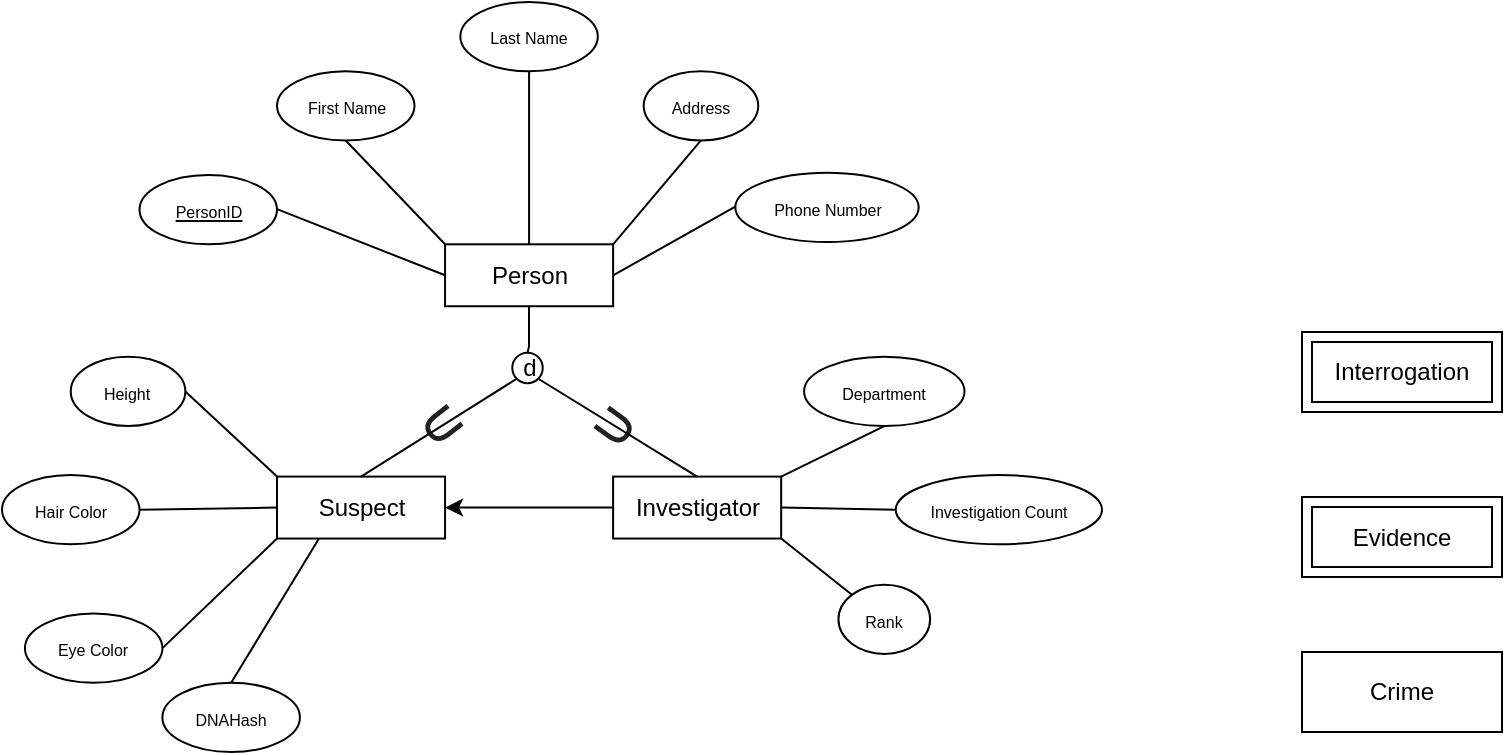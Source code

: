 <mxfile version="24.8.4">
  <diagram id="R2lEEEUBdFMjLlhIrx00" name="Page-1">
    <mxGraphModel dx="2963" dy="1649" grid="1" gridSize="10" guides="1" tooltips="1" connect="1" arrows="1" fold="1" page="1" pageScale="1" pageWidth="850" pageHeight="1100" math="0" shadow="0" extFonts="Permanent Marker^https://fonts.googleapis.com/css?family=Permanent+Marker">
      <root>
        <mxCell id="0" />
        <mxCell id="1" parent="0" />
        <mxCell id="z04AXw_WrLB0skWwdDPF-2" value="Crime" style="whiteSpace=wrap;html=1;align=center;" vertex="1" parent="1">
          <mxGeometry x="700" y="360" width="100" height="40" as="geometry" />
        </mxCell>
        <mxCell id="z04AXw_WrLB0skWwdDPF-3" value="Interrogation" style="shape=ext;margin=3;double=1;whiteSpace=wrap;html=1;align=center;" vertex="1" parent="1">
          <mxGeometry x="700" y="200" width="100" height="40" as="geometry" />
        </mxCell>
        <mxCell id="z04AXw_WrLB0skWwdDPF-4" value="Evidence" style="shape=ext;margin=3;double=1;whiteSpace=wrap;html=1;align=center;" vertex="1" parent="1">
          <mxGeometry x="700" y="282.5" width="100" height="40" as="geometry" />
        </mxCell>
        <mxCell id="z04AXw_WrLB0skWwdDPF-74" value="" style="group" vertex="1" connectable="0" parent="1">
          <mxGeometry x="50" y="35" width="550" height="375" as="geometry" />
        </mxCell>
        <mxCell id="z04AXw_WrLB0skWwdDPF-40" value="&lt;font style=&quot;font-size: 8px;&quot;&gt;PersonID&lt;/font&gt;" style="ellipse;whiteSpace=wrap;html=1;align=center;fontStyle=4;" vertex="1" parent="z04AXw_WrLB0skWwdDPF-74">
          <mxGeometry x="68.75" y="86.538" width="68.75" height="34.615" as="geometry" />
        </mxCell>
        <mxCell id="z04AXw_WrLB0skWwdDPF-41" value="&lt;font style=&quot;font-size: 8px;&quot;&gt;First Name&lt;/font&gt;" style="ellipse;whiteSpace=wrap;html=1;align=center;" vertex="1" parent="z04AXw_WrLB0skWwdDPF-74">
          <mxGeometry x="137.5" y="34.615" width="68.75" height="34.615" as="geometry" />
        </mxCell>
        <mxCell id="z04AXw_WrLB0skWwdDPF-42" value="&lt;font style=&quot;font-size: 8px;&quot;&gt;Last Name&lt;/font&gt;" style="ellipse;whiteSpace=wrap;html=1;align=center;" vertex="1" parent="z04AXw_WrLB0skWwdDPF-74">
          <mxGeometry x="229.167" width="68.75" height="34.615" as="geometry" />
        </mxCell>
        <mxCell id="z04AXw_WrLB0skWwdDPF-43" value="&lt;font style=&quot;font-size: 8px;&quot;&gt;Address&lt;/font&gt;" style="ellipse;whiteSpace=wrap;html=1;align=center;" vertex="1" parent="z04AXw_WrLB0skWwdDPF-74">
          <mxGeometry x="320.833" y="34.615" width="57.292" height="34.615" as="geometry" />
        </mxCell>
        <mxCell id="z04AXw_WrLB0skWwdDPF-44" value="&lt;font style=&quot;font-size: 8px;&quot;&gt;Phone Number&lt;/font&gt;" style="ellipse;whiteSpace=wrap;html=1;align=center;" vertex="1" parent="z04AXw_WrLB0skWwdDPF-74">
          <mxGeometry x="366.667" y="85.385" width="91.667" height="34.615" as="geometry" />
        </mxCell>
        <mxCell id="z04AXw_WrLB0skWwdDPF-47" value="" style="endArrow=none;html=1;rounded=0;entryX=0;entryY=0.5;entryDx=0;entryDy=0;" edge="1" parent="z04AXw_WrLB0skWwdDPF-74" target="z04AXw_WrLB0skWwdDPF-1">
          <mxGeometry relative="1" as="geometry">
            <mxPoint x="137.5" y="103.569" as="sourcePoint" />
            <mxPoint x="320.833" y="103.569" as="targetPoint" />
          </mxGeometry>
        </mxCell>
        <mxCell id="z04AXw_WrLB0skWwdDPF-48" value="" style="endArrow=none;html=1;rounded=0;entryX=0;entryY=0;entryDx=0;entryDy=0;" edge="1" parent="z04AXw_WrLB0skWwdDPF-74" target="z04AXw_WrLB0skWwdDPF-1">
          <mxGeometry relative="1" as="geometry">
            <mxPoint x="171.875" y="69.231" as="sourcePoint" />
            <mxPoint x="255.521" y="101.815" as="targetPoint" />
          </mxGeometry>
        </mxCell>
        <mxCell id="z04AXw_WrLB0skWwdDPF-49" value="" style="endArrow=none;html=1;rounded=0;entryX=0.5;entryY=0;entryDx=0;entryDy=0;" edge="1" parent="z04AXw_WrLB0skWwdDPF-74" target="z04AXw_WrLB0skWwdDPF-1">
          <mxGeometry relative="1" as="geometry">
            <mxPoint x="263.542" y="34.615" as="sourcePoint" />
            <mxPoint x="312.812" y="86.538" as="targetPoint" />
          </mxGeometry>
        </mxCell>
        <mxCell id="z04AXw_WrLB0skWwdDPF-50" value="" style="endArrow=none;html=1;rounded=0;entryX=1;entryY=0;entryDx=0;entryDy=0;exitX=0.5;exitY=1;exitDx=0;exitDy=0;" edge="1" parent="z04AXw_WrLB0skWwdDPF-74" source="z04AXw_WrLB0skWwdDPF-43" target="z04AXw_WrLB0skWwdDPF-1">
          <mxGeometry relative="1" as="geometry">
            <mxPoint x="275" y="46.154" as="sourcePoint" />
            <mxPoint x="275" y="132.692" as="targetPoint" />
          </mxGeometry>
        </mxCell>
        <mxCell id="z04AXw_WrLB0skWwdDPF-52" value="&lt;span style=&quot;font-size: 8px;&quot;&gt;Rank&lt;/span&gt;" style="ellipse;whiteSpace=wrap;html=1;align=center;" vertex="1" parent="z04AXw_WrLB0skWwdDPF-74">
          <mxGeometry x="418.229" y="291.346" width="45.833" height="34.615" as="geometry" />
        </mxCell>
        <mxCell id="z04AXw_WrLB0skWwdDPF-53" value="&lt;span style=&quot;font-size: 8px;&quot;&gt;Investigation Count&lt;/span&gt;" style="ellipse;whiteSpace=wrap;html=1;align=center;" vertex="1" parent="z04AXw_WrLB0skWwdDPF-74">
          <mxGeometry x="446.875" y="236.538" width="103.125" height="34.615" as="geometry" />
        </mxCell>
        <mxCell id="z04AXw_WrLB0skWwdDPF-54" value="&lt;span style=&quot;font-size: 8px;&quot;&gt;Department&lt;/span&gt;" style="ellipse;whiteSpace=wrap;html=1;align=center;" vertex="1" parent="z04AXw_WrLB0skWwdDPF-74">
          <mxGeometry x="401.042" y="177.404" width="80.208" height="34.615" as="geometry" />
        </mxCell>
        <mxCell id="z04AXw_WrLB0skWwdDPF-56" value="" style="endArrow=none;html=1;rounded=0;entryX=1;entryY=0;entryDx=0;entryDy=0;exitX=0.5;exitY=1;exitDx=0;exitDy=0;" edge="1" parent="z04AXw_WrLB0skWwdDPF-74" source="z04AXw_WrLB0skWwdDPF-54" target="z04AXw_WrLB0skWwdDPF-6">
          <mxGeometry relative="1" as="geometry">
            <mxPoint x="442.865" y="212.019" as="sourcePoint" />
            <mxPoint x="389.583" y="236.538" as="targetPoint" />
          </mxGeometry>
        </mxCell>
        <mxCell id="z04AXw_WrLB0skWwdDPF-57" value="" style="endArrow=none;html=1;rounded=0;entryX=1;entryY=0.5;entryDx=0;entryDy=0;exitX=0;exitY=0.5;exitDx=0;exitDy=0;" edge="1" parent="z04AXw_WrLB0skWwdDPF-74" source="z04AXw_WrLB0skWwdDPF-53" target="z04AXw_WrLB0skWwdDPF-6">
          <mxGeometry relative="1" as="geometry">
            <mxPoint x="446.875" y="251.792" as="sourcePoint" />
            <mxPoint x="386.146" y="285.577" as="targetPoint" />
          </mxGeometry>
        </mxCell>
        <mxCell id="z04AXw_WrLB0skWwdDPF-58" value="" style="endArrow=none;html=1;rounded=0;exitX=0;exitY=0;exitDx=0;exitDy=0;entryX=1;entryY=1;entryDx=0;entryDy=0;" edge="1" parent="z04AXw_WrLB0skWwdDPF-74" source="z04AXw_WrLB0skWwdDPF-52" target="z04AXw_WrLB0skWwdDPF-6">
          <mxGeometry relative="1" as="geometry">
            <mxPoint x="450.312" y="234.485" as="sourcePoint" />
            <mxPoint x="389.583" y="268.846" as="targetPoint" />
          </mxGeometry>
        </mxCell>
        <mxCell id="z04AXw_WrLB0skWwdDPF-59" value="&lt;span style=&quot;font-size: 8px;&quot;&gt;Height&lt;/span&gt;" style="ellipse;whiteSpace=wrap;html=1;align=center;" vertex="1" parent="z04AXw_WrLB0skWwdDPF-74">
          <mxGeometry x="34.375" y="177.404" width="57.292" height="34.615" as="geometry" />
        </mxCell>
        <mxCell id="z04AXw_WrLB0skWwdDPF-60" value="&lt;span style=&quot;font-size: 8px;&quot;&gt;Hair Color&lt;/span&gt;" style="ellipse;whiteSpace=wrap;html=1;align=center;" vertex="1" parent="z04AXw_WrLB0skWwdDPF-74">
          <mxGeometry y="236.538" width="68.75" height="34.615" as="geometry" />
        </mxCell>
        <mxCell id="z04AXw_WrLB0skWwdDPF-61" value="&lt;span style=&quot;font-size: 8px;&quot;&gt;Eye Color&lt;/span&gt;" style="ellipse;whiteSpace=wrap;html=1;align=center;" vertex="1" parent="z04AXw_WrLB0skWwdDPF-74">
          <mxGeometry x="11.458" y="305.769" width="68.75" height="34.615" as="geometry" />
        </mxCell>
        <mxCell id="z04AXw_WrLB0skWwdDPF-62" value="&lt;span style=&quot;font-size: 8px;&quot;&gt;DNAHash&lt;/span&gt;" style="ellipse;whiteSpace=wrap;html=1;align=center;" vertex="1" parent="z04AXw_WrLB0skWwdDPF-74">
          <mxGeometry x="80.208" y="340.385" width="68.75" height="34.615" as="geometry" />
        </mxCell>
        <mxCell id="z04AXw_WrLB0skWwdDPF-63" value="" style="endArrow=none;html=1;rounded=0;exitX=0;exitY=0;exitDx=0;exitDy=0;entryX=1;entryY=0.5;entryDx=0;entryDy=0;" edge="1" parent="z04AXw_WrLB0skWwdDPF-74" source="z04AXw_WrLB0skWwdDPF-5" target="z04AXw_WrLB0skWwdDPF-59">
          <mxGeometry relative="1" as="geometry">
            <mxPoint x="120.885" y="239.712" as="sourcePoint" />
            <mxPoint x="85.365" y="212.019" as="targetPoint" />
          </mxGeometry>
        </mxCell>
        <mxCell id="z04AXw_WrLB0skWwdDPF-64" value="" style="endArrow=none;html=1;rounded=0;exitX=0;exitY=0.5;exitDx=0;exitDy=0;entryX=1;entryY=0.5;entryDx=0;entryDy=0;" edge="1" parent="z04AXw_WrLB0skWwdDPF-74" source="z04AXw_WrLB0skWwdDPF-5" target="z04AXw_WrLB0skWwdDPF-60">
          <mxGeometry relative="1" as="geometry">
            <mxPoint x="104.271" y="291.346" as="sourcePoint" />
            <mxPoint x="68.75" y="263.654" as="targetPoint" />
          </mxGeometry>
        </mxCell>
        <mxCell id="z04AXw_WrLB0skWwdDPF-65" value="" style="endArrow=none;html=1;rounded=0;exitX=0;exitY=1;exitDx=0;exitDy=0;entryX=1;entryY=0.5;entryDx=0;entryDy=0;" edge="1" parent="z04AXw_WrLB0skWwdDPF-74" source="z04AXw_WrLB0skWwdDPF-5" target="z04AXw_WrLB0skWwdDPF-61">
          <mxGeometry relative="1" as="geometry">
            <mxPoint x="148.958" y="264.231" as="sourcePoint" />
            <mxPoint x="80.208" y="265.385" as="targetPoint" />
          </mxGeometry>
        </mxCell>
        <mxCell id="z04AXw_WrLB0skWwdDPF-66" value="" style="endArrow=none;html=1;rounded=0;exitX=0.25;exitY=1;exitDx=0;exitDy=0;entryX=0.5;entryY=0;entryDx=0;entryDy=0;" edge="1" parent="z04AXw_WrLB0skWwdDPF-74" source="z04AXw_WrLB0skWwdDPF-5" target="z04AXw_WrLB0skWwdDPF-62">
          <mxGeometry relative="1" as="geometry">
            <mxPoint x="160.417" y="275.769" as="sourcePoint" />
            <mxPoint x="91.667" y="276.923" as="targetPoint" />
          </mxGeometry>
        </mxCell>
        <mxCell id="z04AXw_WrLB0skWwdDPF-38" value="&lt;span style=&quot;color: rgb(32, 33, 34); font-family: sans-serif; font-size: 29px; text-align: start; background-color: rgb(255, 255, 255);&quot;&gt;∪&lt;/span&gt;" style="text;html=1;align=center;verticalAlign=middle;whiteSpace=wrap;rounded=0;rotation=-54;" vertex="1" parent="z04AXw_WrLB0skWwdDPF-74">
          <mxGeometry x="280.347" y="199.357" width="50.417" height="23.229" as="geometry" />
        </mxCell>
        <mxCell id="z04AXw_WrLB0skWwdDPF-36" value="&lt;span style=&quot;color: rgb(32, 33, 34); font-family: sans-serif; font-size: 29px; text-align: start; background-color: rgb(255, 255, 255);&quot;&gt;∪&lt;/span&gt;" style="text;html=1;align=center;verticalAlign=middle;whiteSpace=wrap;rounded=0;rotation=52;" vertex="1" parent="z04AXw_WrLB0skWwdDPF-74">
          <mxGeometry x="196.319" y="199.357" width="50.417" height="23.229" as="geometry" />
        </mxCell>
        <mxCell id="z04AXw_WrLB0skWwdDPF-1" value="Person" style="whiteSpace=wrap;html=1;align=center;" vertex="1" parent="z04AXw_WrLB0skWwdDPF-74">
          <mxGeometry x="221.528" y="121.154" width="84.028" height="30.972" as="geometry" />
        </mxCell>
        <mxCell id="z04AXw_WrLB0skWwdDPF-5" value="Suspect" style="whiteSpace=wrap;html=1;align=center;" vertex="1" parent="z04AXw_WrLB0skWwdDPF-74">
          <mxGeometry x="137.5" y="237.298" width="84.028" height="30.972" as="geometry" />
        </mxCell>
        <mxCell id="z04AXw_WrLB0skWwdDPF-75" value="" style="edgeStyle=orthogonalEdgeStyle;rounded=0;orthogonalLoop=1;jettySize=auto;html=1;" edge="1" parent="z04AXw_WrLB0skWwdDPF-74" source="z04AXw_WrLB0skWwdDPF-6" target="z04AXw_WrLB0skWwdDPF-5">
          <mxGeometry relative="1" as="geometry" />
        </mxCell>
        <mxCell id="z04AXw_WrLB0skWwdDPF-6" value="Investigator" style="whiteSpace=wrap;html=1;align=center;" vertex="1" parent="z04AXw_WrLB0skWwdDPF-74">
          <mxGeometry x="305.556" y="237.298" width="84.028" height="30.972" as="geometry" />
        </mxCell>
        <mxCell id="z04AXw_WrLB0skWwdDPF-26" value="" style="points=[[0.145,0.145,0],[0.5,0,0],[0.855,0.145,0],[1,0.5,0],[0.855,0.855,0],[0.5,1,0],[0.145,0.855,0],[0,0.5,0]];shape=mxgraph.bpmn.event;html=1;verticalLabelPosition=bottom;labelBackgroundColor=#ffffff;verticalAlign=top;align=center;perimeter=ellipsePerimeter;outlineConnect=0;aspect=fixed;outline=standard;symbol=general;" vertex="1" parent="z04AXw_WrLB0skWwdDPF-74">
          <mxGeometry x="255.139" y="175.354" width="15.225" height="15.225" as="geometry" />
        </mxCell>
        <mxCell id="z04AXw_WrLB0skWwdDPF-27" style="edgeStyle=orthogonalEdgeStyle;rounded=0;orthogonalLoop=1;jettySize=auto;html=1;entryX=0.5;entryY=0;entryDx=0;entryDy=0;entryPerimeter=0;strokeColor=default;endArrow=none;endFill=0;" edge="1" parent="z04AXw_WrLB0skWwdDPF-74" source="z04AXw_WrLB0skWwdDPF-1" target="z04AXw_WrLB0skWwdDPF-26">
          <mxGeometry relative="1" as="geometry" />
        </mxCell>
        <mxCell id="z04AXw_WrLB0skWwdDPF-32" value="" style="endArrow=none;html=1;rounded=0;exitX=0.5;exitY=0;exitDx=0;exitDy=0;entryX=0.145;entryY=0.855;entryDx=0;entryDy=0;entryPerimeter=0;" edge="1" parent="z04AXw_WrLB0skWwdDPF-74" source="z04AXw_WrLB0skWwdDPF-5" target="z04AXw_WrLB0skWwdDPF-26">
          <mxGeometry relative="1" as="geometry">
            <mxPoint x="129.097" y="190.84" as="sourcePoint" />
            <mxPoint x="263.542" y="190.84" as="targetPoint" />
          </mxGeometry>
        </mxCell>
        <mxCell id="z04AXw_WrLB0skWwdDPF-33" value="" style="endArrow=none;html=1;rounded=0;exitX=0.5;exitY=0;exitDx=0;exitDy=0;entryX=0.855;entryY=0.855;entryDx=0;entryDy=0;entryPerimeter=0;" edge="1" parent="z04AXw_WrLB0skWwdDPF-74" source="z04AXw_WrLB0skWwdDPF-6" target="z04AXw_WrLB0skWwdDPF-26">
          <mxGeometry relative="1" as="geometry">
            <mxPoint x="187.917" y="245.04" as="sourcePoint" />
            <mxPoint x="266.062" y="196.26" as="targetPoint" />
          </mxGeometry>
        </mxCell>
        <mxCell id="z04AXw_WrLB0skWwdDPF-34" value="d" style="text;html=1;align=center;verticalAlign=middle;whiteSpace=wrap;rounded=0;" vertex="1" parent="z04AXw_WrLB0skWwdDPF-74">
          <mxGeometry x="246.736" y="177.29" width="33.611" height="11.614" as="geometry" />
        </mxCell>
        <mxCell id="z04AXw_WrLB0skWwdDPF-51" value="" style="endArrow=none;html=1;rounded=0;entryX=1;entryY=0.5;entryDx=0;entryDy=0;" edge="1" parent="z04AXw_WrLB0skWwdDPF-74" target="z04AXw_WrLB0skWwdDPF-1">
          <mxGeometry relative="1" as="geometry">
            <mxPoint x="366.667" y="102.369" as="sourcePoint" />
            <mxPoint x="366.667" y="188.908" as="targetPoint" />
          </mxGeometry>
        </mxCell>
      </root>
    </mxGraphModel>
  </diagram>
</mxfile>
